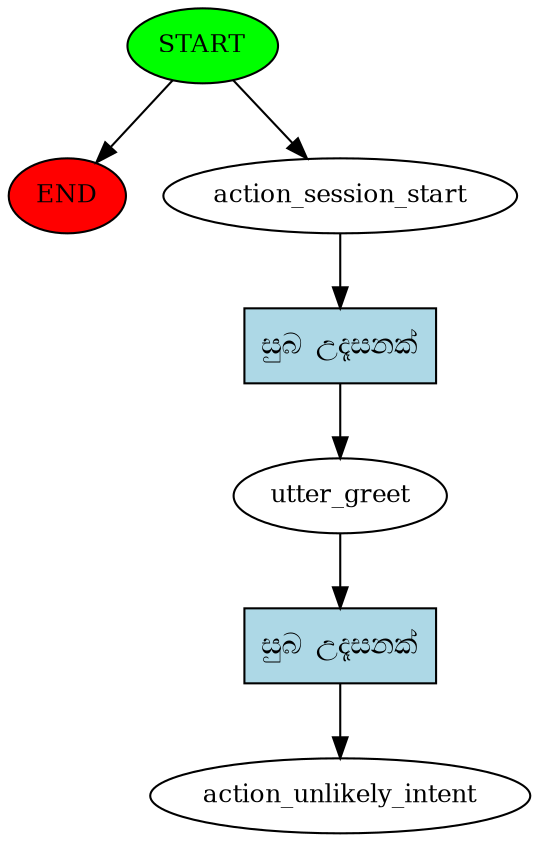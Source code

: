 digraph  {
0 [class="start active", fillcolor=green, fontsize=12, label=START, style=filled];
"-1" [class=end, fillcolor=red, fontsize=12, label=END, style=filled];
1 [class=active, fontsize=12, label=action_session_start];
2 [class=active, fontsize=12, label=utter_greet];
3 [class="dashed active", fontsize=12, label=action_unlikely_intent];
4 [class="intent active", fillcolor=lightblue, label="සුබ උදෑසනක්", shape=rect, style=filled];
5 [class="intent active", fillcolor=lightblue, label="සුබ උදෑසනක්", shape=rect, style=filled];
0 -> "-1"  [class="", key=NONE, label=""];
0 -> 1  [class=active, key=NONE, label=""];
1 -> 4  [class=active, key=0];
2 -> 5  [class=active, key=0];
4 -> 2  [class=active, key=0];
5 -> 3  [class=active, key=0];
}
